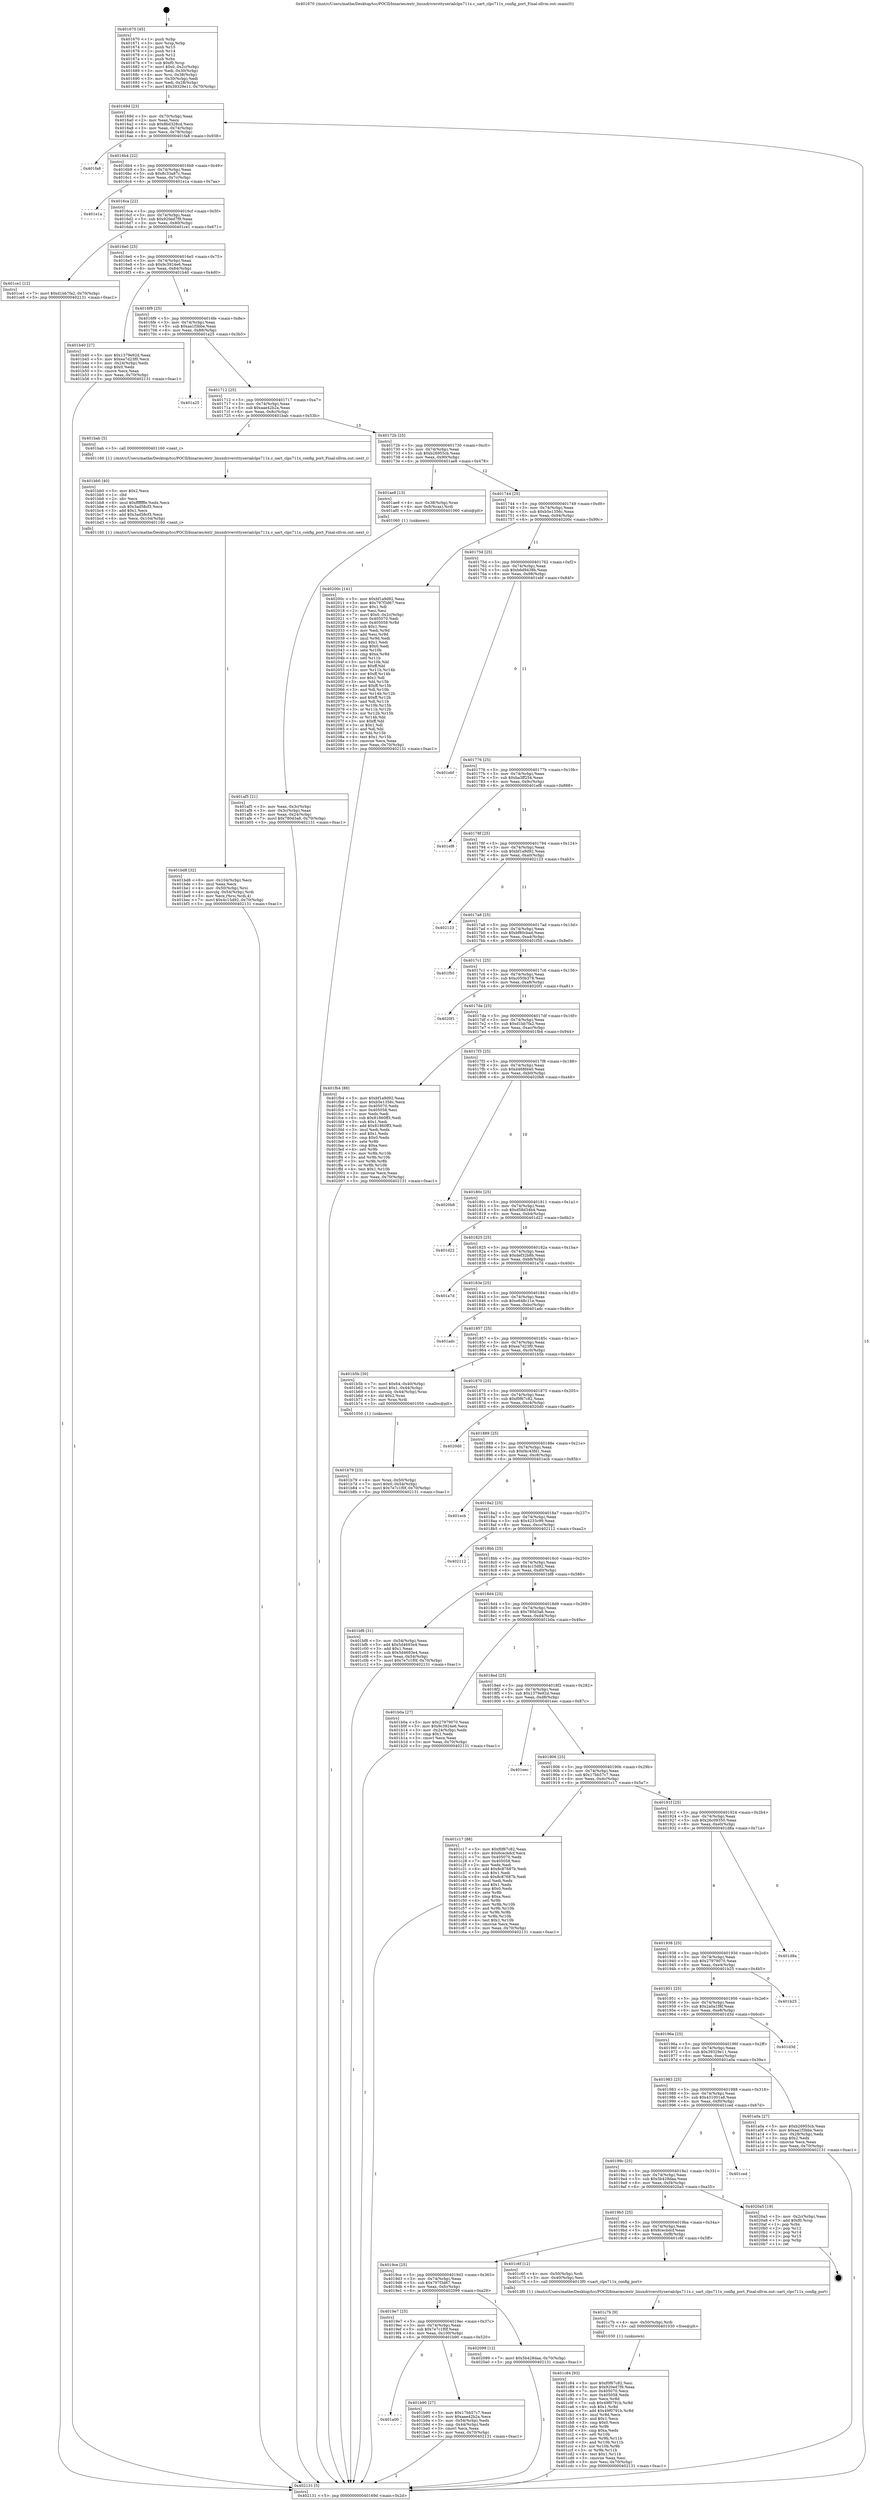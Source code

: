 digraph "0x401670" {
  label = "0x401670 (/mnt/c/Users/mathe/Desktop/tcc/POCII/binaries/extr_linuxdriversttyserialclps711x.c_uart_clps711x_config_port_Final-ollvm.out::main(0))"
  labelloc = "t"
  node[shape=record]

  Entry [label="",width=0.3,height=0.3,shape=circle,fillcolor=black,style=filled]
  "0x40169d" [label="{
     0x40169d [23]\l
     | [instrs]\l
     &nbsp;&nbsp;0x40169d \<+3\>: mov -0x70(%rbp),%eax\l
     &nbsp;&nbsp;0x4016a0 \<+2\>: mov %eax,%ecx\l
     &nbsp;&nbsp;0x4016a2 \<+6\>: sub $0x8bd328cd,%ecx\l
     &nbsp;&nbsp;0x4016a8 \<+3\>: mov %eax,-0x74(%rbp)\l
     &nbsp;&nbsp;0x4016ab \<+3\>: mov %ecx,-0x78(%rbp)\l
     &nbsp;&nbsp;0x4016ae \<+6\>: je 0000000000401fa8 \<main+0x938\>\l
  }"]
  "0x401fa8" [label="{
     0x401fa8\l
  }", style=dashed]
  "0x4016b4" [label="{
     0x4016b4 [22]\l
     | [instrs]\l
     &nbsp;&nbsp;0x4016b4 \<+5\>: jmp 00000000004016b9 \<main+0x49\>\l
     &nbsp;&nbsp;0x4016b9 \<+3\>: mov -0x74(%rbp),%eax\l
     &nbsp;&nbsp;0x4016bc \<+5\>: sub $0x8c33a87c,%eax\l
     &nbsp;&nbsp;0x4016c1 \<+3\>: mov %eax,-0x7c(%rbp)\l
     &nbsp;&nbsp;0x4016c4 \<+6\>: je 0000000000401e1a \<main+0x7aa\>\l
  }"]
  Exit [label="",width=0.3,height=0.3,shape=circle,fillcolor=black,style=filled,peripheries=2]
  "0x401e1a" [label="{
     0x401e1a\l
  }", style=dashed]
  "0x4016ca" [label="{
     0x4016ca [22]\l
     | [instrs]\l
     &nbsp;&nbsp;0x4016ca \<+5\>: jmp 00000000004016cf \<main+0x5f\>\l
     &nbsp;&nbsp;0x4016cf \<+3\>: mov -0x74(%rbp),%eax\l
     &nbsp;&nbsp;0x4016d2 \<+5\>: sub $0x920ed7f9,%eax\l
     &nbsp;&nbsp;0x4016d7 \<+3\>: mov %eax,-0x80(%rbp)\l
     &nbsp;&nbsp;0x4016da \<+6\>: je 0000000000401ce1 \<main+0x671\>\l
  }"]
  "0x401c84" [label="{
     0x401c84 [93]\l
     | [instrs]\l
     &nbsp;&nbsp;0x401c84 \<+5\>: mov $0xf0f67c82,%esi\l
     &nbsp;&nbsp;0x401c89 \<+5\>: mov $0x920ed7f9,%eax\l
     &nbsp;&nbsp;0x401c8e \<+7\>: mov 0x405070,%ecx\l
     &nbsp;&nbsp;0x401c95 \<+7\>: mov 0x405058,%edx\l
     &nbsp;&nbsp;0x401c9c \<+3\>: mov %ecx,%r8d\l
     &nbsp;&nbsp;0x401c9f \<+7\>: sub $0x49f0791b,%r8d\l
     &nbsp;&nbsp;0x401ca6 \<+4\>: sub $0x1,%r8d\l
     &nbsp;&nbsp;0x401caa \<+7\>: add $0x49f0791b,%r8d\l
     &nbsp;&nbsp;0x401cb1 \<+4\>: imul %r8d,%ecx\l
     &nbsp;&nbsp;0x401cb5 \<+3\>: and $0x1,%ecx\l
     &nbsp;&nbsp;0x401cb8 \<+3\>: cmp $0x0,%ecx\l
     &nbsp;&nbsp;0x401cbb \<+4\>: sete %r9b\l
     &nbsp;&nbsp;0x401cbf \<+3\>: cmp $0xa,%edx\l
     &nbsp;&nbsp;0x401cc2 \<+4\>: setl %r10b\l
     &nbsp;&nbsp;0x401cc6 \<+3\>: mov %r9b,%r11b\l
     &nbsp;&nbsp;0x401cc9 \<+3\>: and %r10b,%r11b\l
     &nbsp;&nbsp;0x401ccc \<+3\>: xor %r10b,%r9b\l
     &nbsp;&nbsp;0x401ccf \<+3\>: or %r9b,%r11b\l
     &nbsp;&nbsp;0x401cd2 \<+4\>: test $0x1,%r11b\l
     &nbsp;&nbsp;0x401cd6 \<+3\>: cmovne %eax,%esi\l
     &nbsp;&nbsp;0x401cd9 \<+3\>: mov %esi,-0x70(%rbp)\l
     &nbsp;&nbsp;0x401cdc \<+5\>: jmp 0000000000402131 \<main+0xac1\>\l
  }"]
  "0x401ce1" [label="{
     0x401ce1 [12]\l
     | [instrs]\l
     &nbsp;&nbsp;0x401ce1 \<+7\>: movl $0xd1bb7fa2,-0x70(%rbp)\l
     &nbsp;&nbsp;0x401ce8 \<+5\>: jmp 0000000000402131 \<main+0xac1\>\l
  }"]
  "0x4016e0" [label="{
     0x4016e0 [25]\l
     | [instrs]\l
     &nbsp;&nbsp;0x4016e0 \<+5\>: jmp 00000000004016e5 \<main+0x75\>\l
     &nbsp;&nbsp;0x4016e5 \<+3\>: mov -0x74(%rbp),%eax\l
     &nbsp;&nbsp;0x4016e8 \<+5\>: sub $0x9c3924e6,%eax\l
     &nbsp;&nbsp;0x4016ed \<+6\>: mov %eax,-0x84(%rbp)\l
     &nbsp;&nbsp;0x4016f3 \<+6\>: je 0000000000401b40 \<main+0x4d0\>\l
  }"]
  "0x401c7b" [label="{
     0x401c7b [9]\l
     | [instrs]\l
     &nbsp;&nbsp;0x401c7b \<+4\>: mov -0x50(%rbp),%rdi\l
     &nbsp;&nbsp;0x401c7f \<+5\>: call 0000000000401030 \<free@plt\>\l
     | [calls]\l
     &nbsp;&nbsp;0x401030 \{1\} (unknown)\l
  }"]
  "0x401b40" [label="{
     0x401b40 [27]\l
     | [instrs]\l
     &nbsp;&nbsp;0x401b40 \<+5\>: mov $0x1379e92d,%eax\l
     &nbsp;&nbsp;0x401b45 \<+5\>: mov $0xea7d23f0,%ecx\l
     &nbsp;&nbsp;0x401b4a \<+3\>: mov -0x24(%rbp),%edx\l
     &nbsp;&nbsp;0x401b4d \<+3\>: cmp $0x0,%edx\l
     &nbsp;&nbsp;0x401b50 \<+3\>: cmove %ecx,%eax\l
     &nbsp;&nbsp;0x401b53 \<+3\>: mov %eax,-0x70(%rbp)\l
     &nbsp;&nbsp;0x401b56 \<+5\>: jmp 0000000000402131 \<main+0xac1\>\l
  }"]
  "0x4016f9" [label="{
     0x4016f9 [25]\l
     | [instrs]\l
     &nbsp;&nbsp;0x4016f9 \<+5\>: jmp 00000000004016fe \<main+0x8e\>\l
     &nbsp;&nbsp;0x4016fe \<+3\>: mov -0x74(%rbp),%eax\l
     &nbsp;&nbsp;0x401701 \<+5\>: sub $0xaa1f3bbe,%eax\l
     &nbsp;&nbsp;0x401706 \<+6\>: mov %eax,-0x88(%rbp)\l
     &nbsp;&nbsp;0x40170c \<+6\>: je 0000000000401a25 \<main+0x3b5\>\l
  }"]
  "0x401bd8" [label="{
     0x401bd8 [32]\l
     | [instrs]\l
     &nbsp;&nbsp;0x401bd8 \<+6\>: mov -0x104(%rbp),%ecx\l
     &nbsp;&nbsp;0x401bde \<+3\>: imul %eax,%ecx\l
     &nbsp;&nbsp;0x401be1 \<+4\>: mov -0x50(%rbp),%rsi\l
     &nbsp;&nbsp;0x401be5 \<+4\>: movslq -0x54(%rbp),%rdi\l
     &nbsp;&nbsp;0x401be9 \<+3\>: mov %ecx,(%rsi,%rdi,4)\l
     &nbsp;&nbsp;0x401bec \<+7\>: movl $0x4c15d92,-0x70(%rbp)\l
     &nbsp;&nbsp;0x401bf3 \<+5\>: jmp 0000000000402131 \<main+0xac1\>\l
  }"]
  "0x401a25" [label="{
     0x401a25\l
  }", style=dashed]
  "0x401712" [label="{
     0x401712 [25]\l
     | [instrs]\l
     &nbsp;&nbsp;0x401712 \<+5\>: jmp 0000000000401717 \<main+0xa7\>\l
     &nbsp;&nbsp;0x401717 \<+3\>: mov -0x74(%rbp),%eax\l
     &nbsp;&nbsp;0x40171a \<+5\>: sub $0xaae42b2a,%eax\l
     &nbsp;&nbsp;0x40171f \<+6\>: mov %eax,-0x8c(%rbp)\l
     &nbsp;&nbsp;0x401725 \<+6\>: je 0000000000401bab \<main+0x53b\>\l
  }"]
  "0x401bb0" [label="{
     0x401bb0 [40]\l
     | [instrs]\l
     &nbsp;&nbsp;0x401bb0 \<+5\>: mov $0x2,%ecx\l
     &nbsp;&nbsp;0x401bb5 \<+1\>: cltd\l
     &nbsp;&nbsp;0x401bb6 \<+2\>: idiv %ecx\l
     &nbsp;&nbsp;0x401bb8 \<+6\>: imul $0xfffffffe,%edx,%ecx\l
     &nbsp;&nbsp;0x401bbe \<+6\>: sub $0x3ad58cf3,%ecx\l
     &nbsp;&nbsp;0x401bc4 \<+3\>: add $0x1,%ecx\l
     &nbsp;&nbsp;0x401bc7 \<+6\>: add $0x3ad58cf3,%ecx\l
     &nbsp;&nbsp;0x401bcd \<+6\>: mov %ecx,-0x104(%rbp)\l
     &nbsp;&nbsp;0x401bd3 \<+5\>: call 0000000000401160 \<next_i\>\l
     | [calls]\l
     &nbsp;&nbsp;0x401160 \{1\} (/mnt/c/Users/mathe/Desktop/tcc/POCII/binaries/extr_linuxdriversttyserialclps711x.c_uart_clps711x_config_port_Final-ollvm.out::next_i)\l
  }"]
  "0x401bab" [label="{
     0x401bab [5]\l
     | [instrs]\l
     &nbsp;&nbsp;0x401bab \<+5\>: call 0000000000401160 \<next_i\>\l
     | [calls]\l
     &nbsp;&nbsp;0x401160 \{1\} (/mnt/c/Users/mathe/Desktop/tcc/POCII/binaries/extr_linuxdriversttyserialclps711x.c_uart_clps711x_config_port_Final-ollvm.out::next_i)\l
  }"]
  "0x40172b" [label="{
     0x40172b [25]\l
     | [instrs]\l
     &nbsp;&nbsp;0x40172b \<+5\>: jmp 0000000000401730 \<main+0xc0\>\l
     &nbsp;&nbsp;0x401730 \<+3\>: mov -0x74(%rbp),%eax\l
     &nbsp;&nbsp;0x401733 \<+5\>: sub $0xb26955cb,%eax\l
     &nbsp;&nbsp;0x401738 \<+6\>: mov %eax,-0x90(%rbp)\l
     &nbsp;&nbsp;0x40173e \<+6\>: je 0000000000401ae8 \<main+0x478\>\l
  }"]
  "0x401a00" [label="{
     0x401a00\l
  }", style=dashed]
  "0x401ae8" [label="{
     0x401ae8 [13]\l
     | [instrs]\l
     &nbsp;&nbsp;0x401ae8 \<+4\>: mov -0x38(%rbp),%rax\l
     &nbsp;&nbsp;0x401aec \<+4\>: mov 0x8(%rax),%rdi\l
     &nbsp;&nbsp;0x401af0 \<+5\>: call 0000000000401060 \<atoi@plt\>\l
     | [calls]\l
     &nbsp;&nbsp;0x401060 \{1\} (unknown)\l
  }"]
  "0x401744" [label="{
     0x401744 [25]\l
     | [instrs]\l
     &nbsp;&nbsp;0x401744 \<+5\>: jmp 0000000000401749 \<main+0xd9\>\l
     &nbsp;&nbsp;0x401749 \<+3\>: mov -0x74(%rbp),%eax\l
     &nbsp;&nbsp;0x40174c \<+5\>: sub $0xb5e1356c,%eax\l
     &nbsp;&nbsp;0x401751 \<+6\>: mov %eax,-0x94(%rbp)\l
     &nbsp;&nbsp;0x401757 \<+6\>: je 000000000040200c \<main+0x99c\>\l
  }"]
  "0x401b90" [label="{
     0x401b90 [27]\l
     | [instrs]\l
     &nbsp;&nbsp;0x401b90 \<+5\>: mov $0x17bb57c7,%eax\l
     &nbsp;&nbsp;0x401b95 \<+5\>: mov $0xaae42b2a,%ecx\l
     &nbsp;&nbsp;0x401b9a \<+3\>: mov -0x54(%rbp),%edx\l
     &nbsp;&nbsp;0x401b9d \<+3\>: cmp -0x44(%rbp),%edx\l
     &nbsp;&nbsp;0x401ba0 \<+3\>: cmovl %ecx,%eax\l
     &nbsp;&nbsp;0x401ba3 \<+3\>: mov %eax,-0x70(%rbp)\l
     &nbsp;&nbsp;0x401ba6 \<+5\>: jmp 0000000000402131 \<main+0xac1\>\l
  }"]
  "0x40200c" [label="{
     0x40200c [141]\l
     | [instrs]\l
     &nbsp;&nbsp;0x40200c \<+5\>: mov $0xbf1a9d92,%eax\l
     &nbsp;&nbsp;0x402011 \<+5\>: mov $0x797f3d67,%ecx\l
     &nbsp;&nbsp;0x402016 \<+2\>: mov $0x1,%dl\l
     &nbsp;&nbsp;0x402018 \<+2\>: xor %esi,%esi\l
     &nbsp;&nbsp;0x40201a \<+7\>: movl $0x0,-0x2c(%rbp)\l
     &nbsp;&nbsp;0x402021 \<+7\>: mov 0x405070,%edi\l
     &nbsp;&nbsp;0x402028 \<+8\>: mov 0x405058,%r8d\l
     &nbsp;&nbsp;0x402030 \<+3\>: sub $0x1,%esi\l
     &nbsp;&nbsp;0x402033 \<+3\>: mov %edi,%r9d\l
     &nbsp;&nbsp;0x402036 \<+3\>: add %esi,%r9d\l
     &nbsp;&nbsp;0x402039 \<+4\>: imul %r9d,%edi\l
     &nbsp;&nbsp;0x40203d \<+3\>: and $0x1,%edi\l
     &nbsp;&nbsp;0x402040 \<+3\>: cmp $0x0,%edi\l
     &nbsp;&nbsp;0x402043 \<+4\>: sete %r10b\l
     &nbsp;&nbsp;0x402047 \<+4\>: cmp $0xa,%r8d\l
     &nbsp;&nbsp;0x40204b \<+4\>: setl %r11b\l
     &nbsp;&nbsp;0x40204f \<+3\>: mov %r10b,%bl\l
     &nbsp;&nbsp;0x402052 \<+3\>: xor $0xff,%bl\l
     &nbsp;&nbsp;0x402055 \<+3\>: mov %r11b,%r14b\l
     &nbsp;&nbsp;0x402058 \<+4\>: xor $0xff,%r14b\l
     &nbsp;&nbsp;0x40205c \<+3\>: xor $0x1,%dl\l
     &nbsp;&nbsp;0x40205f \<+3\>: mov %bl,%r15b\l
     &nbsp;&nbsp;0x402062 \<+4\>: and $0xff,%r15b\l
     &nbsp;&nbsp;0x402066 \<+3\>: and %dl,%r10b\l
     &nbsp;&nbsp;0x402069 \<+3\>: mov %r14b,%r12b\l
     &nbsp;&nbsp;0x40206c \<+4\>: and $0xff,%r12b\l
     &nbsp;&nbsp;0x402070 \<+3\>: and %dl,%r11b\l
     &nbsp;&nbsp;0x402073 \<+3\>: or %r10b,%r15b\l
     &nbsp;&nbsp;0x402076 \<+3\>: or %r11b,%r12b\l
     &nbsp;&nbsp;0x402079 \<+3\>: xor %r12b,%r15b\l
     &nbsp;&nbsp;0x40207c \<+3\>: or %r14b,%bl\l
     &nbsp;&nbsp;0x40207f \<+3\>: xor $0xff,%bl\l
     &nbsp;&nbsp;0x402082 \<+3\>: or $0x1,%dl\l
     &nbsp;&nbsp;0x402085 \<+2\>: and %dl,%bl\l
     &nbsp;&nbsp;0x402087 \<+3\>: or %bl,%r15b\l
     &nbsp;&nbsp;0x40208a \<+4\>: test $0x1,%r15b\l
     &nbsp;&nbsp;0x40208e \<+3\>: cmovne %ecx,%eax\l
     &nbsp;&nbsp;0x402091 \<+3\>: mov %eax,-0x70(%rbp)\l
     &nbsp;&nbsp;0x402094 \<+5\>: jmp 0000000000402131 \<main+0xac1\>\l
  }"]
  "0x40175d" [label="{
     0x40175d [25]\l
     | [instrs]\l
     &nbsp;&nbsp;0x40175d \<+5\>: jmp 0000000000401762 \<main+0xf2\>\l
     &nbsp;&nbsp;0x401762 \<+3\>: mov -0x74(%rbp),%eax\l
     &nbsp;&nbsp;0x401765 \<+5\>: sub $0xb6d9438b,%eax\l
     &nbsp;&nbsp;0x40176a \<+6\>: mov %eax,-0x98(%rbp)\l
     &nbsp;&nbsp;0x401770 \<+6\>: je 0000000000401ebf \<main+0x84f\>\l
  }"]
  "0x4019e7" [label="{
     0x4019e7 [25]\l
     | [instrs]\l
     &nbsp;&nbsp;0x4019e7 \<+5\>: jmp 00000000004019ec \<main+0x37c\>\l
     &nbsp;&nbsp;0x4019ec \<+3\>: mov -0x74(%rbp),%eax\l
     &nbsp;&nbsp;0x4019ef \<+5\>: sub $0x7e7c1f0f,%eax\l
     &nbsp;&nbsp;0x4019f4 \<+6\>: mov %eax,-0x100(%rbp)\l
     &nbsp;&nbsp;0x4019fa \<+6\>: je 0000000000401b90 \<main+0x520\>\l
  }"]
  "0x401ebf" [label="{
     0x401ebf\l
  }", style=dashed]
  "0x401776" [label="{
     0x401776 [25]\l
     | [instrs]\l
     &nbsp;&nbsp;0x401776 \<+5\>: jmp 000000000040177b \<main+0x10b\>\l
     &nbsp;&nbsp;0x40177b \<+3\>: mov -0x74(%rbp),%eax\l
     &nbsp;&nbsp;0x40177e \<+5\>: sub $0xba3ff254,%eax\l
     &nbsp;&nbsp;0x401783 \<+6\>: mov %eax,-0x9c(%rbp)\l
     &nbsp;&nbsp;0x401789 \<+6\>: je 0000000000401ef8 \<main+0x888\>\l
  }"]
  "0x402099" [label="{
     0x402099 [12]\l
     | [instrs]\l
     &nbsp;&nbsp;0x402099 \<+7\>: movl $0x5b428daa,-0x70(%rbp)\l
     &nbsp;&nbsp;0x4020a0 \<+5\>: jmp 0000000000402131 \<main+0xac1\>\l
  }"]
  "0x401ef8" [label="{
     0x401ef8\l
  }", style=dashed]
  "0x40178f" [label="{
     0x40178f [25]\l
     | [instrs]\l
     &nbsp;&nbsp;0x40178f \<+5\>: jmp 0000000000401794 \<main+0x124\>\l
     &nbsp;&nbsp;0x401794 \<+3\>: mov -0x74(%rbp),%eax\l
     &nbsp;&nbsp;0x401797 \<+5\>: sub $0xbf1a9d92,%eax\l
     &nbsp;&nbsp;0x40179c \<+6\>: mov %eax,-0xa0(%rbp)\l
     &nbsp;&nbsp;0x4017a2 \<+6\>: je 0000000000402123 \<main+0xab3\>\l
  }"]
  "0x4019ce" [label="{
     0x4019ce [25]\l
     | [instrs]\l
     &nbsp;&nbsp;0x4019ce \<+5\>: jmp 00000000004019d3 \<main+0x363\>\l
     &nbsp;&nbsp;0x4019d3 \<+3\>: mov -0x74(%rbp),%eax\l
     &nbsp;&nbsp;0x4019d6 \<+5\>: sub $0x797f3d67,%eax\l
     &nbsp;&nbsp;0x4019db \<+6\>: mov %eax,-0xfc(%rbp)\l
     &nbsp;&nbsp;0x4019e1 \<+6\>: je 0000000000402099 \<main+0xa29\>\l
  }"]
  "0x402123" [label="{
     0x402123\l
  }", style=dashed]
  "0x4017a8" [label="{
     0x4017a8 [25]\l
     | [instrs]\l
     &nbsp;&nbsp;0x4017a8 \<+5\>: jmp 00000000004017ad \<main+0x13d\>\l
     &nbsp;&nbsp;0x4017ad \<+3\>: mov -0x74(%rbp),%eax\l
     &nbsp;&nbsp;0x4017b0 \<+5\>: sub $0xbf80cbad,%eax\l
     &nbsp;&nbsp;0x4017b5 \<+6\>: mov %eax,-0xa4(%rbp)\l
     &nbsp;&nbsp;0x4017bb \<+6\>: je 0000000000401f50 \<main+0x8e0\>\l
  }"]
  "0x401c6f" [label="{
     0x401c6f [12]\l
     | [instrs]\l
     &nbsp;&nbsp;0x401c6f \<+4\>: mov -0x50(%rbp),%rdi\l
     &nbsp;&nbsp;0x401c73 \<+3\>: mov -0x40(%rbp),%esi\l
     &nbsp;&nbsp;0x401c76 \<+5\>: call 00000000004013f0 \<uart_clps711x_config_port\>\l
     | [calls]\l
     &nbsp;&nbsp;0x4013f0 \{1\} (/mnt/c/Users/mathe/Desktop/tcc/POCII/binaries/extr_linuxdriversttyserialclps711x.c_uart_clps711x_config_port_Final-ollvm.out::uart_clps711x_config_port)\l
  }"]
  "0x401f50" [label="{
     0x401f50\l
  }", style=dashed]
  "0x4017c1" [label="{
     0x4017c1 [25]\l
     | [instrs]\l
     &nbsp;&nbsp;0x4017c1 \<+5\>: jmp 00000000004017c6 \<main+0x156\>\l
     &nbsp;&nbsp;0x4017c6 \<+3\>: mov -0x74(%rbp),%eax\l
     &nbsp;&nbsp;0x4017c9 \<+5\>: sub $0xc050b378,%eax\l
     &nbsp;&nbsp;0x4017ce \<+6\>: mov %eax,-0xa8(%rbp)\l
     &nbsp;&nbsp;0x4017d4 \<+6\>: je 00000000004020f1 \<main+0xa81\>\l
  }"]
  "0x4019b5" [label="{
     0x4019b5 [25]\l
     | [instrs]\l
     &nbsp;&nbsp;0x4019b5 \<+5\>: jmp 00000000004019ba \<main+0x34a\>\l
     &nbsp;&nbsp;0x4019ba \<+3\>: mov -0x74(%rbp),%eax\l
     &nbsp;&nbsp;0x4019bd \<+5\>: sub $0x6cecbdcf,%eax\l
     &nbsp;&nbsp;0x4019c2 \<+6\>: mov %eax,-0xf8(%rbp)\l
     &nbsp;&nbsp;0x4019c8 \<+6\>: je 0000000000401c6f \<main+0x5ff\>\l
  }"]
  "0x4020f1" [label="{
     0x4020f1\l
  }", style=dashed]
  "0x4017da" [label="{
     0x4017da [25]\l
     | [instrs]\l
     &nbsp;&nbsp;0x4017da \<+5\>: jmp 00000000004017df \<main+0x16f\>\l
     &nbsp;&nbsp;0x4017df \<+3\>: mov -0x74(%rbp),%eax\l
     &nbsp;&nbsp;0x4017e2 \<+5\>: sub $0xd1bb7fa2,%eax\l
     &nbsp;&nbsp;0x4017e7 \<+6\>: mov %eax,-0xac(%rbp)\l
     &nbsp;&nbsp;0x4017ed \<+6\>: je 0000000000401fb4 \<main+0x944\>\l
  }"]
  "0x4020a5" [label="{
     0x4020a5 [19]\l
     | [instrs]\l
     &nbsp;&nbsp;0x4020a5 \<+3\>: mov -0x2c(%rbp),%eax\l
     &nbsp;&nbsp;0x4020a8 \<+7\>: add $0xf0,%rsp\l
     &nbsp;&nbsp;0x4020af \<+1\>: pop %rbx\l
     &nbsp;&nbsp;0x4020b0 \<+2\>: pop %r12\l
     &nbsp;&nbsp;0x4020b2 \<+2\>: pop %r14\l
     &nbsp;&nbsp;0x4020b4 \<+2\>: pop %r15\l
     &nbsp;&nbsp;0x4020b6 \<+1\>: pop %rbp\l
     &nbsp;&nbsp;0x4020b7 \<+1\>: ret\l
  }"]
  "0x401fb4" [label="{
     0x401fb4 [88]\l
     | [instrs]\l
     &nbsp;&nbsp;0x401fb4 \<+5\>: mov $0xbf1a9d92,%eax\l
     &nbsp;&nbsp;0x401fb9 \<+5\>: mov $0xb5e1356c,%ecx\l
     &nbsp;&nbsp;0x401fbe \<+7\>: mov 0x405070,%edx\l
     &nbsp;&nbsp;0x401fc5 \<+7\>: mov 0x405058,%esi\l
     &nbsp;&nbsp;0x401fcc \<+2\>: mov %edx,%edi\l
     &nbsp;&nbsp;0x401fce \<+6\>: sub $0x81860ff3,%edi\l
     &nbsp;&nbsp;0x401fd4 \<+3\>: sub $0x1,%edi\l
     &nbsp;&nbsp;0x401fd7 \<+6\>: add $0x81860ff3,%edi\l
     &nbsp;&nbsp;0x401fdd \<+3\>: imul %edi,%edx\l
     &nbsp;&nbsp;0x401fe0 \<+3\>: and $0x1,%edx\l
     &nbsp;&nbsp;0x401fe3 \<+3\>: cmp $0x0,%edx\l
     &nbsp;&nbsp;0x401fe6 \<+4\>: sete %r8b\l
     &nbsp;&nbsp;0x401fea \<+3\>: cmp $0xa,%esi\l
     &nbsp;&nbsp;0x401fed \<+4\>: setl %r9b\l
     &nbsp;&nbsp;0x401ff1 \<+3\>: mov %r8b,%r10b\l
     &nbsp;&nbsp;0x401ff4 \<+3\>: and %r9b,%r10b\l
     &nbsp;&nbsp;0x401ff7 \<+3\>: xor %r9b,%r8b\l
     &nbsp;&nbsp;0x401ffa \<+3\>: or %r8b,%r10b\l
     &nbsp;&nbsp;0x401ffd \<+4\>: test $0x1,%r10b\l
     &nbsp;&nbsp;0x402001 \<+3\>: cmovne %ecx,%eax\l
     &nbsp;&nbsp;0x402004 \<+3\>: mov %eax,-0x70(%rbp)\l
     &nbsp;&nbsp;0x402007 \<+5\>: jmp 0000000000402131 \<main+0xac1\>\l
  }"]
  "0x4017f3" [label="{
     0x4017f3 [25]\l
     | [instrs]\l
     &nbsp;&nbsp;0x4017f3 \<+5\>: jmp 00000000004017f8 \<main+0x188\>\l
     &nbsp;&nbsp;0x4017f8 \<+3\>: mov -0x74(%rbp),%eax\l
     &nbsp;&nbsp;0x4017fb \<+5\>: sub $0xd468fd40,%eax\l
     &nbsp;&nbsp;0x401800 \<+6\>: mov %eax,-0xb0(%rbp)\l
     &nbsp;&nbsp;0x401806 \<+6\>: je 00000000004020b8 \<main+0xa48\>\l
  }"]
  "0x40199c" [label="{
     0x40199c [25]\l
     | [instrs]\l
     &nbsp;&nbsp;0x40199c \<+5\>: jmp 00000000004019a1 \<main+0x331\>\l
     &nbsp;&nbsp;0x4019a1 \<+3\>: mov -0x74(%rbp),%eax\l
     &nbsp;&nbsp;0x4019a4 \<+5\>: sub $0x5b428daa,%eax\l
     &nbsp;&nbsp;0x4019a9 \<+6\>: mov %eax,-0xf4(%rbp)\l
     &nbsp;&nbsp;0x4019af \<+6\>: je 00000000004020a5 \<main+0xa35\>\l
  }"]
  "0x4020b8" [label="{
     0x4020b8\l
  }", style=dashed]
  "0x40180c" [label="{
     0x40180c [25]\l
     | [instrs]\l
     &nbsp;&nbsp;0x40180c \<+5\>: jmp 0000000000401811 \<main+0x1a1\>\l
     &nbsp;&nbsp;0x401811 \<+3\>: mov -0x74(%rbp),%eax\l
     &nbsp;&nbsp;0x401814 \<+5\>: sub $0xd58d34b4,%eax\l
     &nbsp;&nbsp;0x401819 \<+6\>: mov %eax,-0xb4(%rbp)\l
     &nbsp;&nbsp;0x40181f \<+6\>: je 0000000000401d22 \<main+0x6b2\>\l
  }"]
  "0x401ced" [label="{
     0x401ced\l
  }", style=dashed]
  "0x401d22" [label="{
     0x401d22\l
  }", style=dashed]
  "0x401825" [label="{
     0x401825 [25]\l
     | [instrs]\l
     &nbsp;&nbsp;0x401825 \<+5\>: jmp 000000000040182a \<main+0x1ba\>\l
     &nbsp;&nbsp;0x40182a \<+3\>: mov -0x74(%rbp),%eax\l
     &nbsp;&nbsp;0x40182d \<+5\>: sub $0xdef32b8b,%eax\l
     &nbsp;&nbsp;0x401832 \<+6\>: mov %eax,-0xb8(%rbp)\l
     &nbsp;&nbsp;0x401838 \<+6\>: je 0000000000401a7d \<main+0x40d\>\l
  }"]
  "0x401b79" [label="{
     0x401b79 [23]\l
     | [instrs]\l
     &nbsp;&nbsp;0x401b79 \<+4\>: mov %rax,-0x50(%rbp)\l
     &nbsp;&nbsp;0x401b7d \<+7\>: movl $0x0,-0x54(%rbp)\l
     &nbsp;&nbsp;0x401b84 \<+7\>: movl $0x7e7c1f0f,-0x70(%rbp)\l
     &nbsp;&nbsp;0x401b8b \<+5\>: jmp 0000000000402131 \<main+0xac1\>\l
  }"]
  "0x401a7d" [label="{
     0x401a7d\l
  }", style=dashed]
  "0x40183e" [label="{
     0x40183e [25]\l
     | [instrs]\l
     &nbsp;&nbsp;0x40183e \<+5\>: jmp 0000000000401843 \<main+0x1d3\>\l
     &nbsp;&nbsp;0x401843 \<+3\>: mov -0x74(%rbp),%eax\l
     &nbsp;&nbsp;0x401846 \<+5\>: sub $0xe648c11e,%eax\l
     &nbsp;&nbsp;0x40184b \<+6\>: mov %eax,-0xbc(%rbp)\l
     &nbsp;&nbsp;0x401851 \<+6\>: je 0000000000401adc \<main+0x46c\>\l
  }"]
  "0x401af5" [label="{
     0x401af5 [21]\l
     | [instrs]\l
     &nbsp;&nbsp;0x401af5 \<+3\>: mov %eax,-0x3c(%rbp)\l
     &nbsp;&nbsp;0x401af8 \<+3\>: mov -0x3c(%rbp),%eax\l
     &nbsp;&nbsp;0x401afb \<+3\>: mov %eax,-0x24(%rbp)\l
     &nbsp;&nbsp;0x401afe \<+7\>: movl $0x780d3a6,-0x70(%rbp)\l
     &nbsp;&nbsp;0x401b05 \<+5\>: jmp 0000000000402131 \<main+0xac1\>\l
  }"]
  "0x401adc" [label="{
     0x401adc\l
  }", style=dashed]
  "0x401857" [label="{
     0x401857 [25]\l
     | [instrs]\l
     &nbsp;&nbsp;0x401857 \<+5\>: jmp 000000000040185c \<main+0x1ec\>\l
     &nbsp;&nbsp;0x40185c \<+3\>: mov -0x74(%rbp),%eax\l
     &nbsp;&nbsp;0x40185f \<+5\>: sub $0xea7d23f0,%eax\l
     &nbsp;&nbsp;0x401864 \<+6\>: mov %eax,-0xc0(%rbp)\l
     &nbsp;&nbsp;0x40186a \<+6\>: je 0000000000401b5b \<main+0x4eb\>\l
  }"]
  "0x401670" [label="{
     0x401670 [45]\l
     | [instrs]\l
     &nbsp;&nbsp;0x401670 \<+1\>: push %rbp\l
     &nbsp;&nbsp;0x401671 \<+3\>: mov %rsp,%rbp\l
     &nbsp;&nbsp;0x401674 \<+2\>: push %r15\l
     &nbsp;&nbsp;0x401676 \<+2\>: push %r14\l
     &nbsp;&nbsp;0x401678 \<+2\>: push %r12\l
     &nbsp;&nbsp;0x40167a \<+1\>: push %rbx\l
     &nbsp;&nbsp;0x40167b \<+7\>: sub $0xf0,%rsp\l
     &nbsp;&nbsp;0x401682 \<+7\>: movl $0x0,-0x2c(%rbp)\l
     &nbsp;&nbsp;0x401689 \<+3\>: mov %edi,-0x30(%rbp)\l
     &nbsp;&nbsp;0x40168c \<+4\>: mov %rsi,-0x38(%rbp)\l
     &nbsp;&nbsp;0x401690 \<+3\>: mov -0x30(%rbp),%edi\l
     &nbsp;&nbsp;0x401693 \<+3\>: mov %edi,-0x28(%rbp)\l
     &nbsp;&nbsp;0x401696 \<+7\>: movl $0x39329e11,-0x70(%rbp)\l
  }"]
  "0x401b5b" [label="{
     0x401b5b [30]\l
     | [instrs]\l
     &nbsp;&nbsp;0x401b5b \<+7\>: movl $0x64,-0x40(%rbp)\l
     &nbsp;&nbsp;0x401b62 \<+7\>: movl $0x1,-0x44(%rbp)\l
     &nbsp;&nbsp;0x401b69 \<+4\>: movslq -0x44(%rbp),%rax\l
     &nbsp;&nbsp;0x401b6d \<+4\>: shl $0x2,%rax\l
     &nbsp;&nbsp;0x401b71 \<+3\>: mov %rax,%rdi\l
     &nbsp;&nbsp;0x401b74 \<+5\>: call 0000000000401050 \<malloc@plt\>\l
     | [calls]\l
     &nbsp;&nbsp;0x401050 \{1\} (unknown)\l
  }"]
  "0x401870" [label="{
     0x401870 [25]\l
     | [instrs]\l
     &nbsp;&nbsp;0x401870 \<+5\>: jmp 0000000000401875 \<main+0x205\>\l
     &nbsp;&nbsp;0x401875 \<+3\>: mov -0x74(%rbp),%eax\l
     &nbsp;&nbsp;0x401878 \<+5\>: sub $0xf0f67c82,%eax\l
     &nbsp;&nbsp;0x40187d \<+6\>: mov %eax,-0xc4(%rbp)\l
     &nbsp;&nbsp;0x401883 \<+6\>: je 00000000004020d0 \<main+0xa60\>\l
  }"]
  "0x402131" [label="{
     0x402131 [5]\l
     | [instrs]\l
     &nbsp;&nbsp;0x402131 \<+5\>: jmp 000000000040169d \<main+0x2d\>\l
  }"]
  "0x4020d0" [label="{
     0x4020d0\l
  }", style=dashed]
  "0x401889" [label="{
     0x401889 [25]\l
     | [instrs]\l
     &nbsp;&nbsp;0x401889 \<+5\>: jmp 000000000040188e \<main+0x21e\>\l
     &nbsp;&nbsp;0x40188e \<+3\>: mov -0x74(%rbp),%eax\l
     &nbsp;&nbsp;0x401891 \<+5\>: sub $0xf4c43fd1,%eax\l
     &nbsp;&nbsp;0x401896 \<+6\>: mov %eax,-0xc8(%rbp)\l
     &nbsp;&nbsp;0x40189c \<+6\>: je 0000000000401ecb \<main+0x85b\>\l
  }"]
  "0x401983" [label="{
     0x401983 [25]\l
     | [instrs]\l
     &nbsp;&nbsp;0x401983 \<+5\>: jmp 0000000000401988 \<main+0x318\>\l
     &nbsp;&nbsp;0x401988 \<+3\>: mov -0x74(%rbp),%eax\l
     &nbsp;&nbsp;0x40198b \<+5\>: sub $0x431001a8,%eax\l
     &nbsp;&nbsp;0x401990 \<+6\>: mov %eax,-0xf0(%rbp)\l
     &nbsp;&nbsp;0x401996 \<+6\>: je 0000000000401ced \<main+0x67d\>\l
  }"]
  "0x401ecb" [label="{
     0x401ecb\l
  }", style=dashed]
  "0x4018a2" [label="{
     0x4018a2 [25]\l
     | [instrs]\l
     &nbsp;&nbsp;0x4018a2 \<+5\>: jmp 00000000004018a7 \<main+0x237\>\l
     &nbsp;&nbsp;0x4018a7 \<+3\>: mov -0x74(%rbp),%eax\l
     &nbsp;&nbsp;0x4018aa \<+5\>: sub $0x4233c99,%eax\l
     &nbsp;&nbsp;0x4018af \<+6\>: mov %eax,-0xcc(%rbp)\l
     &nbsp;&nbsp;0x4018b5 \<+6\>: je 0000000000402112 \<main+0xaa2\>\l
  }"]
  "0x401a0a" [label="{
     0x401a0a [27]\l
     | [instrs]\l
     &nbsp;&nbsp;0x401a0a \<+5\>: mov $0xb26955cb,%eax\l
     &nbsp;&nbsp;0x401a0f \<+5\>: mov $0xaa1f3bbe,%ecx\l
     &nbsp;&nbsp;0x401a14 \<+3\>: mov -0x28(%rbp),%edx\l
     &nbsp;&nbsp;0x401a17 \<+3\>: cmp $0x2,%edx\l
     &nbsp;&nbsp;0x401a1a \<+3\>: cmovne %ecx,%eax\l
     &nbsp;&nbsp;0x401a1d \<+3\>: mov %eax,-0x70(%rbp)\l
     &nbsp;&nbsp;0x401a20 \<+5\>: jmp 0000000000402131 \<main+0xac1\>\l
  }"]
  "0x402112" [label="{
     0x402112\l
  }", style=dashed]
  "0x4018bb" [label="{
     0x4018bb [25]\l
     | [instrs]\l
     &nbsp;&nbsp;0x4018bb \<+5\>: jmp 00000000004018c0 \<main+0x250\>\l
     &nbsp;&nbsp;0x4018c0 \<+3\>: mov -0x74(%rbp),%eax\l
     &nbsp;&nbsp;0x4018c3 \<+5\>: sub $0x4c15d92,%eax\l
     &nbsp;&nbsp;0x4018c8 \<+6\>: mov %eax,-0xd0(%rbp)\l
     &nbsp;&nbsp;0x4018ce \<+6\>: je 0000000000401bf8 \<main+0x588\>\l
  }"]
  "0x40196a" [label="{
     0x40196a [25]\l
     | [instrs]\l
     &nbsp;&nbsp;0x40196a \<+5\>: jmp 000000000040196f \<main+0x2ff\>\l
     &nbsp;&nbsp;0x40196f \<+3\>: mov -0x74(%rbp),%eax\l
     &nbsp;&nbsp;0x401972 \<+5\>: sub $0x39329e11,%eax\l
     &nbsp;&nbsp;0x401977 \<+6\>: mov %eax,-0xec(%rbp)\l
     &nbsp;&nbsp;0x40197d \<+6\>: je 0000000000401a0a \<main+0x39a\>\l
  }"]
  "0x401bf8" [label="{
     0x401bf8 [31]\l
     | [instrs]\l
     &nbsp;&nbsp;0x401bf8 \<+3\>: mov -0x54(%rbp),%eax\l
     &nbsp;&nbsp;0x401bfb \<+5\>: add $0x5d4693e4,%eax\l
     &nbsp;&nbsp;0x401c00 \<+3\>: add $0x1,%eax\l
     &nbsp;&nbsp;0x401c03 \<+5\>: sub $0x5d4693e4,%eax\l
     &nbsp;&nbsp;0x401c08 \<+3\>: mov %eax,-0x54(%rbp)\l
     &nbsp;&nbsp;0x401c0b \<+7\>: movl $0x7e7c1f0f,-0x70(%rbp)\l
     &nbsp;&nbsp;0x401c12 \<+5\>: jmp 0000000000402131 \<main+0xac1\>\l
  }"]
  "0x4018d4" [label="{
     0x4018d4 [25]\l
     | [instrs]\l
     &nbsp;&nbsp;0x4018d4 \<+5\>: jmp 00000000004018d9 \<main+0x269\>\l
     &nbsp;&nbsp;0x4018d9 \<+3\>: mov -0x74(%rbp),%eax\l
     &nbsp;&nbsp;0x4018dc \<+5\>: sub $0x780d3a6,%eax\l
     &nbsp;&nbsp;0x4018e1 \<+6\>: mov %eax,-0xd4(%rbp)\l
     &nbsp;&nbsp;0x4018e7 \<+6\>: je 0000000000401b0a \<main+0x49a\>\l
  }"]
  "0x401d3d" [label="{
     0x401d3d\l
  }", style=dashed]
  "0x401b0a" [label="{
     0x401b0a [27]\l
     | [instrs]\l
     &nbsp;&nbsp;0x401b0a \<+5\>: mov $0x27979070,%eax\l
     &nbsp;&nbsp;0x401b0f \<+5\>: mov $0x9c3924e6,%ecx\l
     &nbsp;&nbsp;0x401b14 \<+3\>: mov -0x24(%rbp),%edx\l
     &nbsp;&nbsp;0x401b17 \<+3\>: cmp $0x1,%edx\l
     &nbsp;&nbsp;0x401b1a \<+3\>: cmovl %ecx,%eax\l
     &nbsp;&nbsp;0x401b1d \<+3\>: mov %eax,-0x70(%rbp)\l
     &nbsp;&nbsp;0x401b20 \<+5\>: jmp 0000000000402131 \<main+0xac1\>\l
  }"]
  "0x4018ed" [label="{
     0x4018ed [25]\l
     | [instrs]\l
     &nbsp;&nbsp;0x4018ed \<+5\>: jmp 00000000004018f2 \<main+0x282\>\l
     &nbsp;&nbsp;0x4018f2 \<+3\>: mov -0x74(%rbp),%eax\l
     &nbsp;&nbsp;0x4018f5 \<+5\>: sub $0x1379e92d,%eax\l
     &nbsp;&nbsp;0x4018fa \<+6\>: mov %eax,-0xd8(%rbp)\l
     &nbsp;&nbsp;0x401900 \<+6\>: je 0000000000401eec \<main+0x87c\>\l
  }"]
  "0x401951" [label="{
     0x401951 [25]\l
     | [instrs]\l
     &nbsp;&nbsp;0x401951 \<+5\>: jmp 0000000000401956 \<main+0x2e6\>\l
     &nbsp;&nbsp;0x401956 \<+3\>: mov -0x74(%rbp),%eax\l
     &nbsp;&nbsp;0x401959 \<+5\>: sub $0x2a0a1f8f,%eax\l
     &nbsp;&nbsp;0x40195e \<+6\>: mov %eax,-0xe8(%rbp)\l
     &nbsp;&nbsp;0x401964 \<+6\>: je 0000000000401d3d \<main+0x6cd\>\l
  }"]
  "0x401eec" [label="{
     0x401eec\l
  }", style=dashed]
  "0x401906" [label="{
     0x401906 [25]\l
     | [instrs]\l
     &nbsp;&nbsp;0x401906 \<+5\>: jmp 000000000040190b \<main+0x29b\>\l
     &nbsp;&nbsp;0x40190b \<+3\>: mov -0x74(%rbp),%eax\l
     &nbsp;&nbsp;0x40190e \<+5\>: sub $0x17bb57c7,%eax\l
     &nbsp;&nbsp;0x401913 \<+6\>: mov %eax,-0xdc(%rbp)\l
     &nbsp;&nbsp;0x401919 \<+6\>: je 0000000000401c17 \<main+0x5a7\>\l
  }"]
  "0x401b25" [label="{
     0x401b25\l
  }", style=dashed]
  "0x401c17" [label="{
     0x401c17 [88]\l
     | [instrs]\l
     &nbsp;&nbsp;0x401c17 \<+5\>: mov $0xf0f67c82,%eax\l
     &nbsp;&nbsp;0x401c1c \<+5\>: mov $0x6cecbdcf,%ecx\l
     &nbsp;&nbsp;0x401c21 \<+7\>: mov 0x405070,%edx\l
     &nbsp;&nbsp;0x401c28 \<+7\>: mov 0x405058,%esi\l
     &nbsp;&nbsp;0x401c2f \<+2\>: mov %edx,%edi\l
     &nbsp;&nbsp;0x401c31 \<+6\>: add $0x8c87687b,%edi\l
     &nbsp;&nbsp;0x401c37 \<+3\>: sub $0x1,%edi\l
     &nbsp;&nbsp;0x401c3a \<+6\>: sub $0x8c87687b,%edi\l
     &nbsp;&nbsp;0x401c40 \<+3\>: imul %edi,%edx\l
     &nbsp;&nbsp;0x401c43 \<+3\>: and $0x1,%edx\l
     &nbsp;&nbsp;0x401c46 \<+3\>: cmp $0x0,%edx\l
     &nbsp;&nbsp;0x401c49 \<+4\>: sete %r8b\l
     &nbsp;&nbsp;0x401c4d \<+3\>: cmp $0xa,%esi\l
     &nbsp;&nbsp;0x401c50 \<+4\>: setl %r9b\l
     &nbsp;&nbsp;0x401c54 \<+3\>: mov %r8b,%r10b\l
     &nbsp;&nbsp;0x401c57 \<+3\>: and %r9b,%r10b\l
     &nbsp;&nbsp;0x401c5a \<+3\>: xor %r9b,%r8b\l
     &nbsp;&nbsp;0x401c5d \<+3\>: or %r8b,%r10b\l
     &nbsp;&nbsp;0x401c60 \<+4\>: test $0x1,%r10b\l
     &nbsp;&nbsp;0x401c64 \<+3\>: cmovne %ecx,%eax\l
     &nbsp;&nbsp;0x401c67 \<+3\>: mov %eax,-0x70(%rbp)\l
     &nbsp;&nbsp;0x401c6a \<+5\>: jmp 0000000000402131 \<main+0xac1\>\l
  }"]
  "0x40191f" [label="{
     0x40191f [25]\l
     | [instrs]\l
     &nbsp;&nbsp;0x40191f \<+5\>: jmp 0000000000401924 \<main+0x2b4\>\l
     &nbsp;&nbsp;0x401924 \<+3\>: mov -0x74(%rbp),%eax\l
     &nbsp;&nbsp;0x401927 \<+5\>: sub $0x26c09350,%eax\l
     &nbsp;&nbsp;0x40192c \<+6\>: mov %eax,-0xe0(%rbp)\l
     &nbsp;&nbsp;0x401932 \<+6\>: je 0000000000401d8a \<main+0x71a\>\l
  }"]
  "0x401938" [label="{
     0x401938 [25]\l
     | [instrs]\l
     &nbsp;&nbsp;0x401938 \<+5\>: jmp 000000000040193d \<main+0x2cd\>\l
     &nbsp;&nbsp;0x40193d \<+3\>: mov -0x74(%rbp),%eax\l
     &nbsp;&nbsp;0x401940 \<+5\>: sub $0x27979070,%eax\l
     &nbsp;&nbsp;0x401945 \<+6\>: mov %eax,-0xe4(%rbp)\l
     &nbsp;&nbsp;0x40194b \<+6\>: je 0000000000401b25 \<main+0x4b5\>\l
  }"]
  "0x401d8a" [label="{
     0x401d8a\l
  }", style=dashed]
  Entry -> "0x401670" [label=" 1"]
  "0x40169d" -> "0x401fa8" [label=" 0"]
  "0x40169d" -> "0x4016b4" [label=" 16"]
  "0x4020a5" -> Exit [label=" 1"]
  "0x4016b4" -> "0x401e1a" [label=" 0"]
  "0x4016b4" -> "0x4016ca" [label=" 16"]
  "0x402099" -> "0x402131" [label=" 1"]
  "0x4016ca" -> "0x401ce1" [label=" 1"]
  "0x4016ca" -> "0x4016e0" [label=" 15"]
  "0x40200c" -> "0x402131" [label=" 1"]
  "0x4016e0" -> "0x401b40" [label=" 1"]
  "0x4016e0" -> "0x4016f9" [label=" 14"]
  "0x401fb4" -> "0x402131" [label=" 1"]
  "0x4016f9" -> "0x401a25" [label=" 0"]
  "0x4016f9" -> "0x401712" [label=" 14"]
  "0x401ce1" -> "0x402131" [label=" 1"]
  "0x401712" -> "0x401bab" [label=" 1"]
  "0x401712" -> "0x40172b" [label=" 13"]
  "0x401c84" -> "0x402131" [label=" 1"]
  "0x40172b" -> "0x401ae8" [label=" 1"]
  "0x40172b" -> "0x401744" [label=" 12"]
  "0x401c7b" -> "0x401c84" [label=" 1"]
  "0x401744" -> "0x40200c" [label=" 1"]
  "0x401744" -> "0x40175d" [label=" 11"]
  "0x401c6f" -> "0x401c7b" [label=" 1"]
  "0x40175d" -> "0x401ebf" [label=" 0"]
  "0x40175d" -> "0x401776" [label=" 11"]
  "0x401bf8" -> "0x402131" [label=" 1"]
  "0x401776" -> "0x401ef8" [label=" 0"]
  "0x401776" -> "0x40178f" [label=" 11"]
  "0x401bd8" -> "0x402131" [label=" 1"]
  "0x40178f" -> "0x402123" [label=" 0"]
  "0x40178f" -> "0x4017a8" [label=" 11"]
  "0x401bab" -> "0x401bb0" [label=" 1"]
  "0x4017a8" -> "0x401f50" [label=" 0"]
  "0x4017a8" -> "0x4017c1" [label=" 11"]
  "0x401b90" -> "0x402131" [label=" 2"]
  "0x4017c1" -> "0x4020f1" [label=" 0"]
  "0x4017c1" -> "0x4017da" [label=" 11"]
  "0x4019e7" -> "0x401b90" [label=" 2"]
  "0x4017da" -> "0x401fb4" [label=" 1"]
  "0x4017da" -> "0x4017f3" [label=" 10"]
  "0x401c17" -> "0x402131" [label=" 1"]
  "0x4017f3" -> "0x4020b8" [label=" 0"]
  "0x4017f3" -> "0x40180c" [label=" 10"]
  "0x4019ce" -> "0x402099" [label=" 1"]
  "0x40180c" -> "0x401d22" [label=" 0"]
  "0x40180c" -> "0x401825" [label=" 10"]
  "0x401bb0" -> "0x401bd8" [label=" 1"]
  "0x401825" -> "0x401a7d" [label=" 0"]
  "0x401825" -> "0x40183e" [label=" 10"]
  "0x4019b5" -> "0x401c6f" [label=" 1"]
  "0x40183e" -> "0x401adc" [label=" 0"]
  "0x40183e" -> "0x401857" [label=" 10"]
  "0x4019e7" -> "0x401a00" [label=" 0"]
  "0x401857" -> "0x401b5b" [label=" 1"]
  "0x401857" -> "0x401870" [label=" 9"]
  "0x40199c" -> "0x4019b5" [label=" 4"]
  "0x401870" -> "0x4020d0" [label=" 0"]
  "0x401870" -> "0x401889" [label=" 9"]
  "0x40199c" -> "0x4020a5" [label=" 1"]
  "0x401889" -> "0x401ecb" [label=" 0"]
  "0x401889" -> "0x4018a2" [label=" 9"]
  "0x4019ce" -> "0x4019e7" [label=" 2"]
  "0x4018a2" -> "0x402112" [label=" 0"]
  "0x4018a2" -> "0x4018bb" [label=" 9"]
  "0x401983" -> "0x40199c" [label=" 5"]
  "0x4018bb" -> "0x401bf8" [label=" 1"]
  "0x4018bb" -> "0x4018d4" [label=" 8"]
  "0x4019b5" -> "0x4019ce" [label=" 3"]
  "0x4018d4" -> "0x401b0a" [label=" 1"]
  "0x4018d4" -> "0x4018ed" [label=" 7"]
  "0x401b79" -> "0x402131" [label=" 1"]
  "0x4018ed" -> "0x401eec" [label=" 0"]
  "0x4018ed" -> "0x401906" [label=" 7"]
  "0x401b40" -> "0x402131" [label=" 1"]
  "0x401906" -> "0x401c17" [label=" 1"]
  "0x401906" -> "0x40191f" [label=" 6"]
  "0x401b0a" -> "0x402131" [label=" 1"]
  "0x40191f" -> "0x401d8a" [label=" 0"]
  "0x40191f" -> "0x401938" [label=" 6"]
  "0x401af5" -> "0x402131" [label=" 1"]
  "0x401938" -> "0x401b25" [label=" 0"]
  "0x401938" -> "0x401951" [label=" 6"]
  "0x401b5b" -> "0x401b79" [label=" 1"]
  "0x401951" -> "0x401d3d" [label=" 0"]
  "0x401951" -> "0x40196a" [label=" 6"]
  "0x401983" -> "0x401ced" [label=" 0"]
  "0x40196a" -> "0x401a0a" [label=" 1"]
  "0x40196a" -> "0x401983" [label=" 5"]
  "0x401a0a" -> "0x402131" [label=" 1"]
  "0x401670" -> "0x40169d" [label=" 1"]
  "0x402131" -> "0x40169d" [label=" 15"]
  "0x401ae8" -> "0x401af5" [label=" 1"]
}
